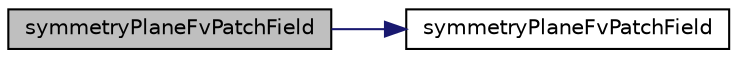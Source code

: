 digraph "symmetryPlaneFvPatchField"
{
  bgcolor="transparent";
  edge [fontname="Helvetica",fontsize="10",labelfontname="Helvetica",labelfontsize="10"];
  node [fontname="Helvetica",fontsize="10",shape=record];
  rankdir="LR";
  Node108 [label="symmetryPlaneFvPatchField",height=0.2,width=0.4,color="black", fillcolor="grey75", style="filled", fontcolor="black"];
  Node108 -> Node109 [color="midnightblue",fontsize="10",style="solid",fontname="Helvetica"];
  Node109 [label="symmetryPlaneFvPatchField",height=0.2,width=0.4,color="black",URL="$a22845.html#a5fadfc85abcb1edfced04455ec801bd7",tooltip="Construct from patch and internal field. "];
}

